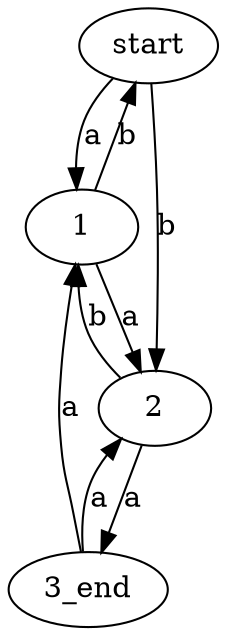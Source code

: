 digraph graphname { 
                start -> "1" [label="a"];
                start -> "2" [label="b"];
				"1" -> "2" [label="a"];
				"1" -> start [label="b"];
                "2" -> "3_end" [label="a"];
                "2" -> "1" [label="b"];
				"3_end" -> "1" [label="a"];
				"3_end" -> "2" [label="a"];
}